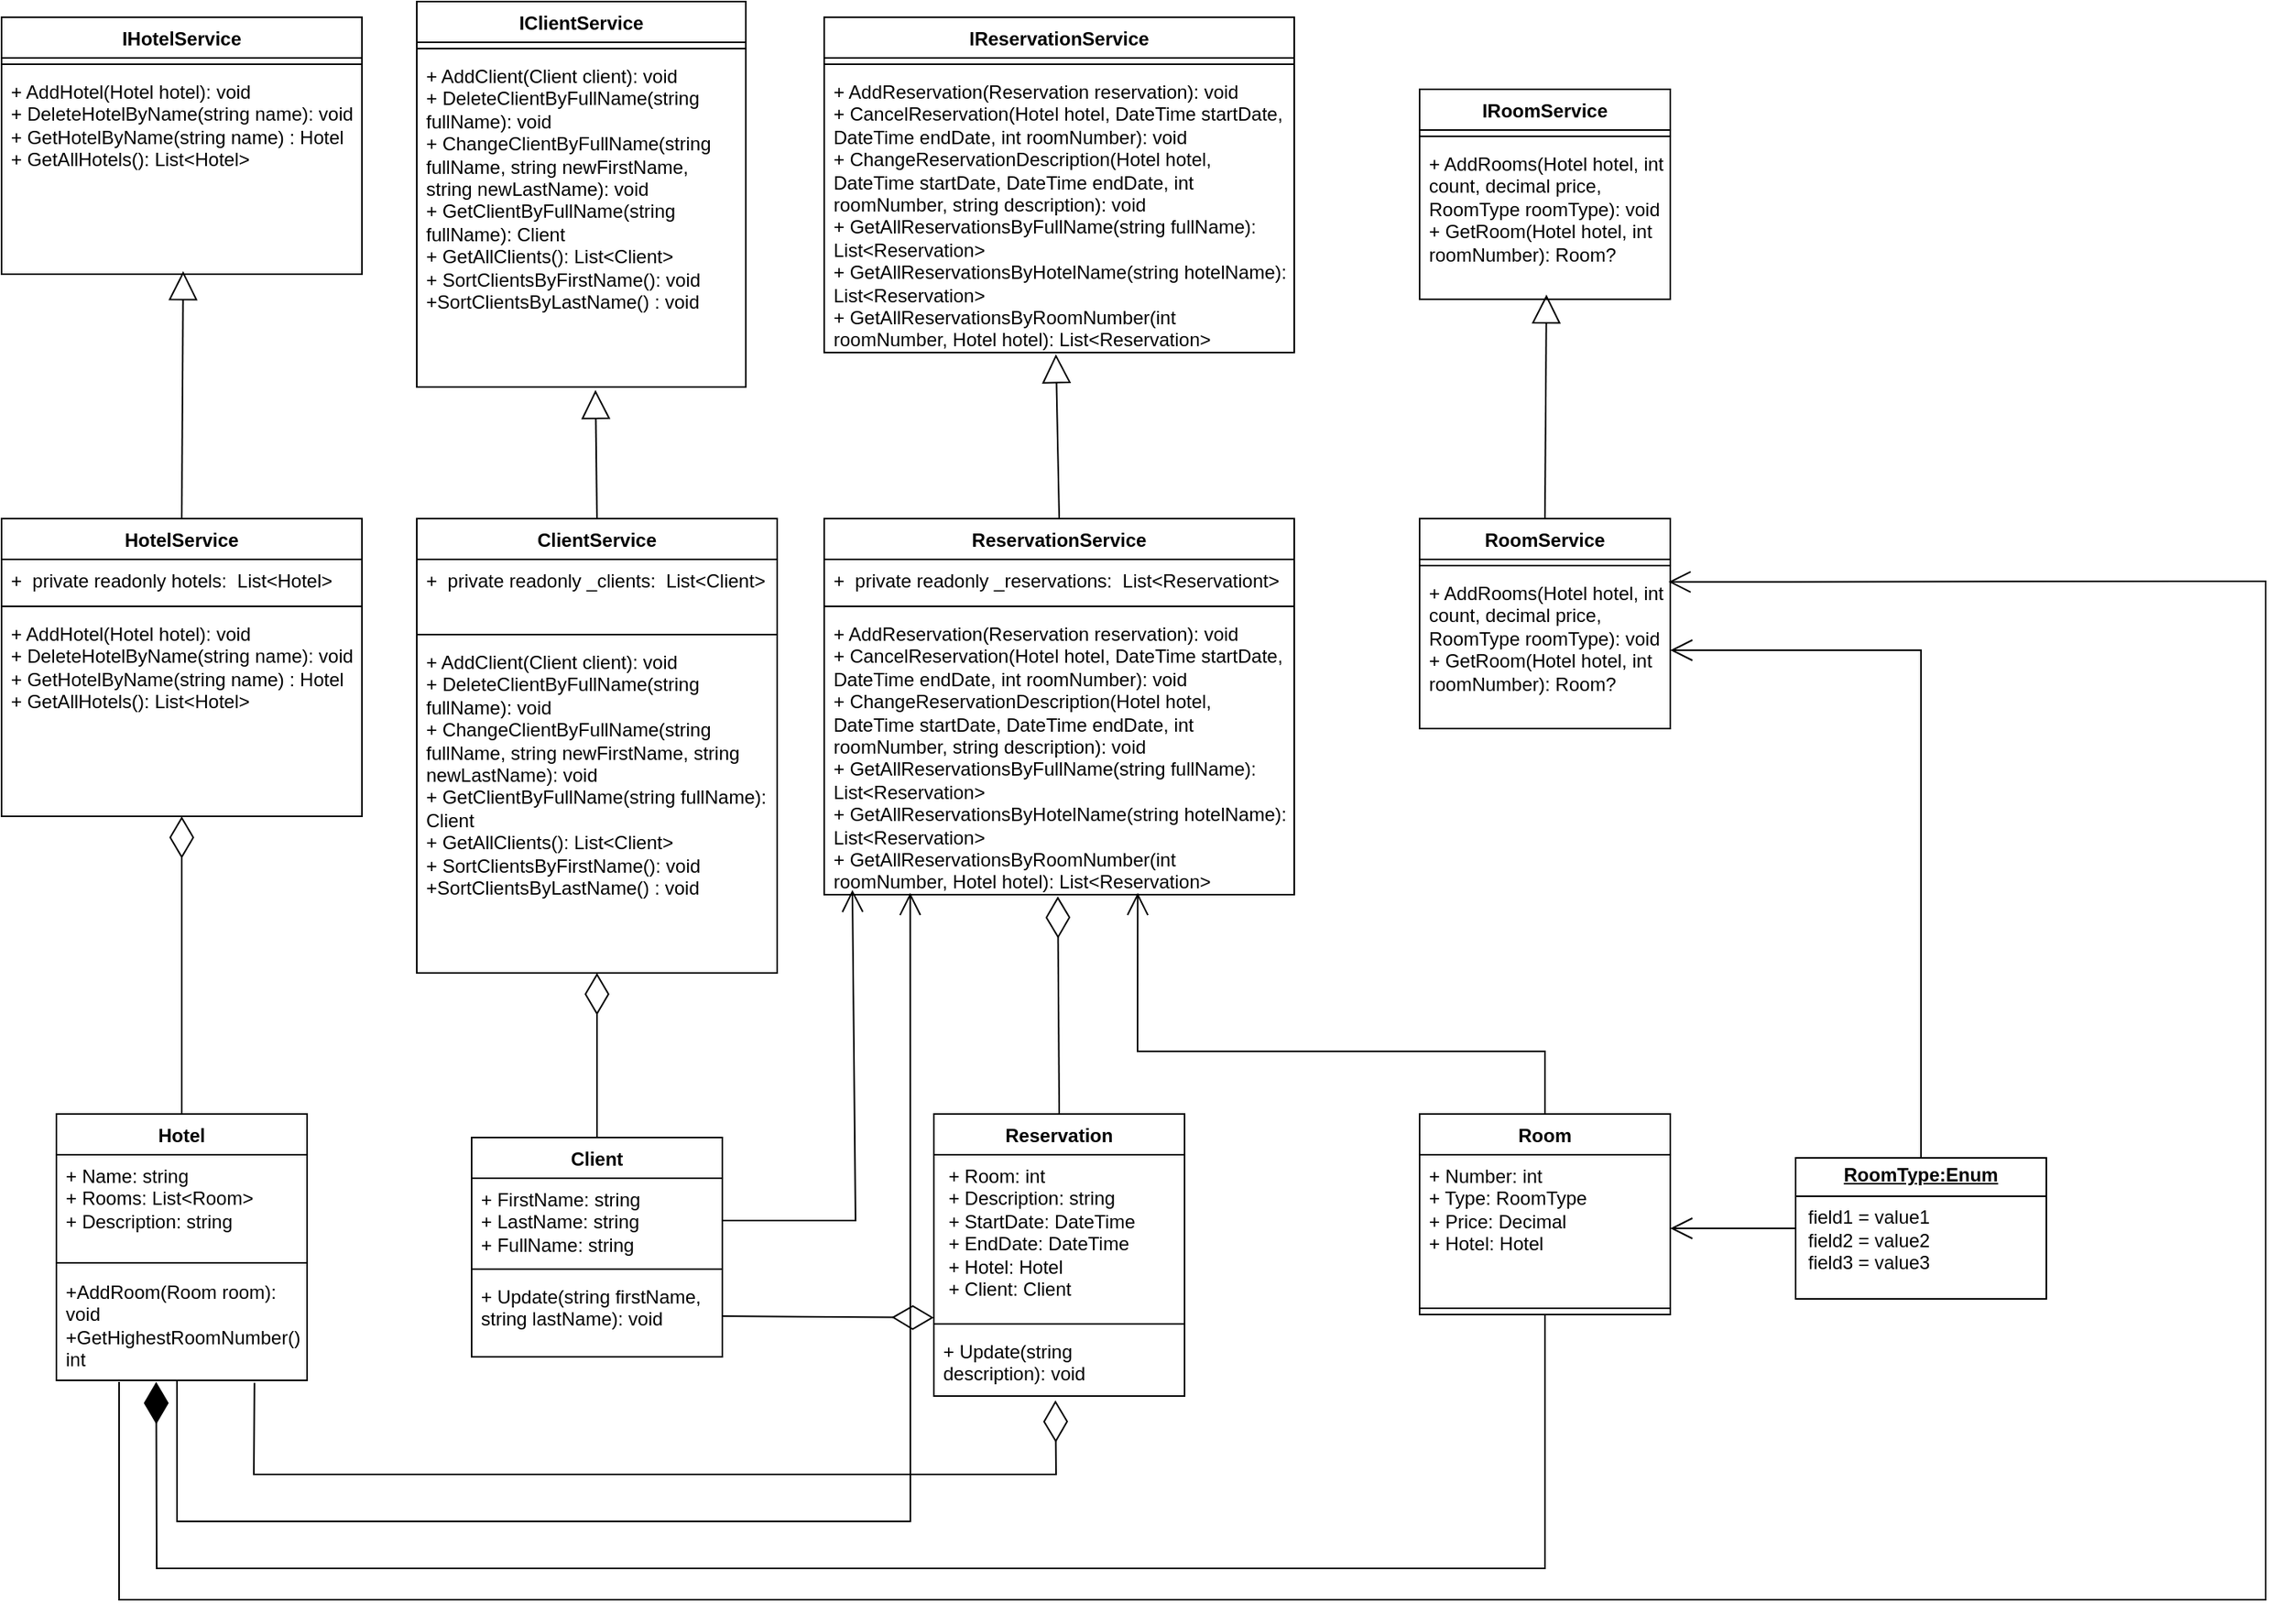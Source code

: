 <mxfile version="26.2.3">
  <diagram name="Сторінка-1" id="z4PwVYySTov29Nt4PK8j">
    <mxGraphModel dx="1053" dy="1885" grid="1" gridSize="10" guides="1" tooltips="1" connect="1" arrows="1" fold="1" page="1" pageScale="1" pageWidth="827" pageHeight="1169" math="0" shadow="0">
      <root>
        <mxCell id="0" />
        <mxCell id="1" parent="0" />
        <mxCell id="bwHcJ1Ja0ZGtsask7FgL-2" value="Client" style="swimlane;fontStyle=1;align=center;verticalAlign=top;childLayout=stackLayout;horizontal=1;startSize=26;horizontalStack=0;resizeParent=1;resizeParentMax=0;resizeLast=0;collapsible=1;marginBottom=0;whiteSpace=wrap;html=1;" vertex="1" parent="1">
          <mxGeometry x="335" y="355" width="160" height="140" as="geometry" />
        </mxCell>
        <mxCell id="bwHcJ1Ja0ZGtsask7FgL-3" value="+ FirstName: string&lt;div&gt;+ LastName: string&lt;/div&gt;&lt;div&gt;+ FullName: string&lt;/div&gt;" style="text;strokeColor=none;fillColor=none;align=left;verticalAlign=top;spacingLeft=4;spacingRight=4;overflow=hidden;rotatable=0;points=[[0,0.5],[1,0.5]];portConstraint=eastwest;whiteSpace=wrap;html=1;" vertex="1" parent="bwHcJ1Ja0ZGtsask7FgL-2">
          <mxGeometry y="26" width="160" height="54" as="geometry" />
        </mxCell>
        <mxCell id="bwHcJ1Ja0ZGtsask7FgL-4" value="" style="line;strokeWidth=1;fillColor=none;align=left;verticalAlign=middle;spacingTop=-1;spacingLeft=3;spacingRight=3;rotatable=0;labelPosition=right;points=[];portConstraint=eastwest;strokeColor=inherit;" vertex="1" parent="bwHcJ1Ja0ZGtsask7FgL-2">
          <mxGeometry y="80" width="160" height="8" as="geometry" />
        </mxCell>
        <mxCell id="bwHcJ1Ja0ZGtsask7FgL-5" value="+ Update(string firstName, string lastName): void" style="text;strokeColor=none;fillColor=none;align=left;verticalAlign=top;spacingLeft=4;spacingRight=4;overflow=hidden;rotatable=0;points=[[0,0.5],[1,0.5]];portConstraint=eastwest;whiteSpace=wrap;html=1;" vertex="1" parent="bwHcJ1Ja0ZGtsask7FgL-2">
          <mxGeometry y="88" width="160" height="52" as="geometry" />
        </mxCell>
        <mxCell id="bwHcJ1Ja0ZGtsask7FgL-6" value="Room" style="swimlane;fontStyle=1;align=center;verticalAlign=top;childLayout=stackLayout;horizontal=1;startSize=26;horizontalStack=0;resizeParent=1;resizeParentMax=0;resizeLast=0;collapsible=1;marginBottom=0;whiteSpace=wrap;html=1;" vertex="1" parent="1">
          <mxGeometry x="940" y="340" width="160" height="128" as="geometry" />
        </mxCell>
        <mxCell id="bwHcJ1Ja0ZGtsask7FgL-7" value="+&amp;nbsp;Number: int&lt;div&gt;+ Type: RoomType&lt;/div&gt;&lt;div&gt;+ Price: Decimal&lt;/div&gt;&lt;div&gt;+ Hotel: Hotel&lt;/div&gt;" style="text;strokeColor=none;fillColor=none;align=left;verticalAlign=top;spacingLeft=4;spacingRight=4;overflow=hidden;rotatable=0;points=[[0,0.5],[1,0.5]];portConstraint=eastwest;whiteSpace=wrap;html=1;" vertex="1" parent="bwHcJ1Ja0ZGtsask7FgL-6">
          <mxGeometry y="26" width="160" height="94" as="geometry" />
        </mxCell>
        <mxCell id="bwHcJ1Ja0ZGtsask7FgL-8" value="" style="line;strokeWidth=1;fillColor=none;align=left;verticalAlign=middle;spacingTop=-1;spacingLeft=3;spacingRight=3;rotatable=0;labelPosition=right;points=[];portConstraint=eastwest;strokeColor=inherit;" vertex="1" parent="bwHcJ1Ja0ZGtsask7FgL-6">
          <mxGeometry y="120" width="160" height="8" as="geometry" />
        </mxCell>
        <mxCell id="bwHcJ1Ja0ZGtsask7FgL-10" value="Hotel" style="swimlane;fontStyle=1;align=center;verticalAlign=top;childLayout=stackLayout;horizontal=1;startSize=26;horizontalStack=0;resizeParent=1;resizeParentMax=0;resizeLast=0;collapsible=1;marginBottom=0;whiteSpace=wrap;html=1;" vertex="1" parent="1">
          <mxGeometry x="70" y="340" width="160" height="170" as="geometry" />
        </mxCell>
        <mxCell id="bwHcJ1Ja0ZGtsask7FgL-11" value="+ Name: string&lt;div&gt;+ Rooms:&amp;nbsp;List&amp;lt;Room&amp;gt;&lt;/div&gt;&lt;div&gt;+ Description: string&lt;/div&gt;" style="text;strokeColor=none;fillColor=none;align=left;verticalAlign=top;spacingLeft=4;spacingRight=4;overflow=hidden;rotatable=0;points=[[0,0.5],[1,0.5]];portConstraint=eastwest;whiteSpace=wrap;html=1;" vertex="1" parent="bwHcJ1Ja0ZGtsask7FgL-10">
          <mxGeometry y="26" width="160" height="64" as="geometry" />
        </mxCell>
        <mxCell id="bwHcJ1Ja0ZGtsask7FgL-12" value="" style="line;strokeWidth=1;fillColor=none;align=left;verticalAlign=middle;spacingTop=-1;spacingLeft=3;spacingRight=3;rotatable=0;labelPosition=right;points=[];portConstraint=eastwest;strokeColor=inherit;" vertex="1" parent="bwHcJ1Ja0ZGtsask7FgL-10">
          <mxGeometry y="90" width="160" height="10" as="geometry" />
        </mxCell>
        <mxCell id="bwHcJ1Ja0ZGtsask7FgL-13" value="+AddRoom(Room room): void&lt;div&gt;+GetHighestRoomNumber(): int&lt;/div&gt;" style="text;strokeColor=none;fillColor=none;align=left;verticalAlign=top;spacingLeft=4;spacingRight=4;overflow=hidden;rotatable=0;points=[[0,0.5],[1,0.5]];portConstraint=eastwest;whiteSpace=wrap;html=1;" vertex="1" parent="bwHcJ1Ja0ZGtsask7FgL-10">
          <mxGeometry y="100" width="160" height="70" as="geometry" />
        </mxCell>
        <mxCell id="bwHcJ1Ja0ZGtsask7FgL-14" value="Reservation" style="swimlane;fontStyle=1;align=center;verticalAlign=top;childLayout=stackLayout;horizontal=1;startSize=26;horizontalStack=0;resizeParent=1;resizeParentMax=0;resizeLast=0;collapsible=1;marginBottom=0;whiteSpace=wrap;html=1;" vertex="1" parent="1">
          <mxGeometry x="630" y="340" width="160" height="180" as="geometry" />
        </mxCell>
        <mxCell id="bwHcJ1Ja0ZGtsask7FgL-15" value="&lt;div&gt;&amp;nbsp;+ Room: int&lt;/div&gt;&lt;div&gt;&amp;nbsp;+ Description: string&lt;/div&gt;&lt;div&gt;&lt;span style=&quot;background-color: transparent; color: light-dark(rgb(0, 0, 0), rgb(255, 255, 255));&quot;&gt;&amp;nbsp;+ StartDate: DateTime&lt;/span&gt;&lt;/div&gt;&lt;div&gt;&amp;nbsp;+ End&lt;span style=&quot;background-color: transparent; color: light-dark(rgb(0, 0, 0), rgb(255, 255, 255));&quot;&gt;Date: DateTime&lt;/span&gt;&lt;/div&gt;&lt;div&gt;&amp;nbsp;+ Hotel: Hotel&lt;/div&gt;&lt;div&gt;&amp;nbsp;+ Client: Client&amp;nbsp;&lt;/div&gt;" style="text;strokeColor=none;fillColor=none;align=left;verticalAlign=top;spacingLeft=4;spacingRight=4;overflow=hidden;rotatable=0;points=[[0,0.5],[1,0.5]];portConstraint=eastwest;whiteSpace=wrap;html=1;" vertex="1" parent="bwHcJ1Ja0ZGtsask7FgL-14">
          <mxGeometry y="26" width="160" height="104" as="geometry" />
        </mxCell>
        <mxCell id="bwHcJ1Ja0ZGtsask7FgL-16" value="" style="line;strokeWidth=1;fillColor=none;align=left;verticalAlign=middle;spacingTop=-1;spacingLeft=3;spacingRight=3;rotatable=0;labelPosition=right;points=[];portConstraint=eastwest;strokeColor=inherit;" vertex="1" parent="bwHcJ1Ja0ZGtsask7FgL-14">
          <mxGeometry y="130" width="160" height="8" as="geometry" />
        </mxCell>
        <mxCell id="bwHcJ1Ja0ZGtsask7FgL-17" value="+ Update(string description): void" style="text;strokeColor=none;fillColor=none;align=left;verticalAlign=top;spacingLeft=4;spacingRight=4;overflow=hidden;rotatable=0;points=[[0,0.5],[1,0.5]];portConstraint=eastwest;whiteSpace=wrap;html=1;" vertex="1" parent="bwHcJ1Ja0ZGtsask7FgL-14">
          <mxGeometry y="138" width="160" height="42" as="geometry" />
        </mxCell>
        <mxCell id="bwHcJ1Ja0ZGtsask7FgL-18" value="ClientService" style="swimlane;fontStyle=1;align=center;verticalAlign=top;childLayout=stackLayout;horizontal=1;startSize=26;horizontalStack=0;resizeParent=1;resizeParentMax=0;resizeLast=0;collapsible=1;marginBottom=0;whiteSpace=wrap;html=1;" vertex="1" parent="1">
          <mxGeometry x="300" y="-40" width="230" height="290" as="geometry" />
        </mxCell>
        <mxCell id="bwHcJ1Ja0ZGtsask7FgL-19" value="+&amp;nbsp;&amp;nbsp;private readonly _clients:&amp;nbsp;&amp;nbsp;List&amp;lt;Client&amp;gt;" style="text;strokeColor=none;fillColor=none;align=left;verticalAlign=top;spacingLeft=4;spacingRight=4;overflow=hidden;rotatable=0;points=[[0,0.5],[1,0.5]];portConstraint=eastwest;whiteSpace=wrap;html=1;" vertex="1" parent="bwHcJ1Ja0ZGtsask7FgL-18">
          <mxGeometry y="26" width="230" height="44" as="geometry" />
        </mxCell>
        <mxCell id="bwHcJ1Ja0ZGtsask7FgL-20" value="" style="line;strokeWidth=1;fillColor=none;align=left;verticalAlign=middle;spacingTop=-1;spacingLeft=3;spacingRight=3;rotatable=0;labelPosition=right;points=[];portConstraint=eastwest;strokeColor=inherit;" vertex="1" parent="bwHcJ1Ja0ZGtsask7FgL-18">
          <mxGeometry y="70" width="230" height="8" as="geometry" />
        </mxCell>
        <mxCell id="bwHcJ1Ja0ZGtsask7FgL-21" value="&lt;div&gt;+ AddClient(Client client): void&lt;/div&gt;&lt;div&gt;+ DeleteClientByFullName(string fullName): void&lt;/div&gt;&lt;div&gt;+ ChangeClientByFullName(string fullName, string newFirstName, string newLastName): void&lt;/div&gt;&lt;div&gt;+ GetClientByFullName(string fullName): Client&lt;/div&gt;&lt;div&gt;+ GetAllClients():&amp;nbsp;&lt;span style=&quot;background-color: transparent; color: light-dark(rgb(0, 0, 0), rgb(255, 255, 255));&quot;&gt;List&amp;lt;Client&amp;gt;&lt;/span&gt;&lt;/div&gt;&lt;div&gt;+ SortClientsByFirstName(): void&lt;/div&gt;&lt;div&gt;+SortClientsByLastName() : void&lt;/div&gt;" style="text;strokeColor=none;fillColor=none;align=left;verticalAlign=top;spacingLeft=4;spacingRight=4;overflow=hidden;rotatable=0;points=[[0,0.5],[1,0.5]];portConstraint=eastwest;whiteSpace=wrap;html=1;" vertex="1" parent="bwHcJ1Ja0ZGtsask7FgL-18">
          <mxGeometry y="78" width="230" height="212" as="geometry" />
        </mxCell>
        <mxCell id="bwHcJ1Ja0ZGtsask7FgL-22" value="RoomService" style="swimlane;fontStyle=1;align=center;verticalAlign=top;childLayout=stackLayout;horizontal=1;startSize=26;horizontalStack=0;resizeParent=1;resizeParentMax=0;resizeLast=0;collapsible=1;marginBottom=0;whiteSpace=wrap;html=1;" vertex="1" parent="1">
          <mxGeometry x="940" y="-40" width="160" height="134" as="geometry" />
        </mxCell>
        <mxCell id="bwHcJ1Ja0ZGtsask7FgL-24" value="" style="line;strokeWidth=1;fillColor=none;align=left;verticalAlign=middle;spacingTop=-1;spacingLeft=3;spacingRight=3;rotatable=0;labelPosition=right;points=[];portConstraint=eastwest;strokeColor=inherit;" vertex="1" parent="bwHcJ1Ja0ZGtsask7FgL-22">
          <mxGeometry y="26" width="160" height="8" as="geometry" />
        </mxCell>
        <mxCell id="bwHcJ1Ja0ZGtsask7FgL-25" value="&lt;span class=&quot;&quot;&gt;+ AddRooms(Hotel hotel, int count, decimal price, RoomType roomType): void&lt;br/&gt;&lt;/span&gt;&lt;span class=&quot;&quot;&gt;+ GetRoom(Hotel hotel, int roomNumber): Room?&lt;/span&gt;" style="text;strokeColor=none;fillColor=none;align=left;verticalAlign=top;spacingLeft=4;spacingRight=4;overflow=hidden;rotatable=0;points=[[0,0.5],[1,0.5]];portConstraint=eastwest;whiteSpace=wrap;html=1;" vertex="1" parent="bwHcJ1Ja0ZGtsask7FgL-22">
          <mxGeometry y="34" width="160" height="100" as="geometry" />
        </mxCell>
        <mxCell id="bwHcJ1Ja0ZGtsask7FgL-26" value="HotelService" style="swimlane;fontStyle=1;align=center;verticalAlign=top;childLayout=stackLayout;horizontal=1;startSize=26;horizontalStack=0;resizeParent=1;resizeParentMax=0;resizeLast=0;collapsible=1;marginBottom=0;whiteSpace=wrap;html=1;" vertex="1" parent="1">
          <mxGeometry x="35" y="-40" width="230" height="190" as="geometry" />
        </mxCell>
        <mxCell id="bwHcJ1Ja0ZGtsask7FgL-27" value="+&amp;nbsp;&amp;nbsp;private readonly hotels:&amp;nbsp;&amp;nbsp;List&amp;lt;Hotel&amp;gt;" style="text;strokeColor=none;fillColor=none;align=left;verticalAlign=top;spacingLeft=4;spacingRight=4;overflow=hidden;rotatable=0;points=[[0,0.5],[1,0.5]];portConstraint=eastwest;whiteSpace=wrap;html=1;" vertex="1" parent="bwHcJ1Ja0ZGtsask7FgL-26">
          <mxGeometry y="26" width="230" height="26" as="geometry" />
        </mxCell>
        <mxCell id="bwHcJ1Ja0ZGtsask7FgL-28" value="" style="line;strokeWidth=1;fillColor=none;align=left;verticalAlign=middle;spacingTop=-1;spacingLeft=3;spacingRight=3;rotatable=0;labelPosition=right;points=[];portConstraint=eastwest;strokeColor=inherit;" vertex="1" parent="bwHcJ1Ja0ZGtsask7FgL-26">
          <mxGeometry y="52" width="230" height="8" as="geometry" />
        </mxCell>
        <mxCell id="bwHcJ1Ja0ZGtsask7FgL-29" value="&lt;div&gt;+ AddHotel(Hotel hotel):&amp;nbsp;&lt;span style=&quot;background-color: transparent; color: light-dark(rgb(0, 0, 0), rgb(255, 255, 255));&quot;&gt;void&lt;/span&gt;&lt;/div&gt;&lt;div&gt;+ DeleteHotelByName(string name): void&lt;/div&gt;&lt;div&gt;&lt;span style=&quot;background-color: transparent; color: light-dark(rgb(0, 0, 0), rgb(255, 255, 255));&quot;&gt;+ GetHotelByName(string name) : Hotel&lt;/span&gt;&lt;/div&gt;&lt;div&gt;+ GetAllHotels():&amp;nbsp;&lt;span style=&quot;background-color: transparent; color: light-dark(rgb(0, 0, 0), rgb(255, 255, 255));&quot;&gt;List&amp;lt;Hotel&amp;gt;&lt;/span&gt;&lt;/div&gt;" style="text;strokeColor=none;fillColor=none;align=left;verticalAlign=top;spacingLeft=4;spacingRight=4;overflow=hidden;rotatable=0;points=[[0,0.5],[1,0.5]];portConstraint=eastwest;whiteSpace=wrap;html=1;" vertex="1" parent="bwHcJ1Ja0ZGtsask7FgL-26">
          <mxGeometry y="60" width="230" height="130" as="geometry" />
        </mxCell>
        <mxCell id="bwHcJ1Ja0ZGtsask7FgL-30" value="ReservationService" style="swimlane;fontStyle=1;align=center;verticalAlign=top;childLayout=stackLayout;horizontal=1;startSize=26;horizontalStack=0;resizeParent=1;resizeParentMax=0;resizeLast=0;collapsible=1;marginBottom=0;whiteSpace=wrap;html=1;" vertex="1" parent="1">
          <mxGeometry x="560" y="-40" width="300" height="240" as="geometry" />
        </mxCell>
        <mxCell id="bwHcJ1Ja0ZGtsask7FgL-31" value="+&amp;nbsp;&amp;nbsp;private readonly _reservations:&amp;nbsp;&amp;nbsp;List&amp;lt;Reservationt&amp;gt;" style="text;strokeColor=none;fillColor=none;align=left;verticalAlign=top;spacingLeft=4;spacingRight=4;overflow=hidden;rotatable=0;points=[[0,0.5],[1,0.5]];portConstraint=eastwest;whiteSpace=wrap;html=1;" vertex="1" parent="bwHcJ1Ja0ZGtsask7FgL-30">
          <mxGeometry y="26" width="300" height="26" as="geometry" />
        </mxCell>
        <mxCell id="bwHcJ1Ja0ZGtsask7FgL-32" value="" style="line;strokeWidth=1;fillColor=none;align=left;verticalAlign=middle;spacingTop=-1;spacingLeft=3;spacingRight=3;rotatable=0;labelPosition=right;points=[];portConstraint=eastwest;strokeColor=inherit;" vertex="1" parent="bwHcJ1Ja0ZGtsask7FgL-30">
          <mxGeometry y="52" width="300" height="8" as="geometry" />
        </mxCell>
        <mxCell id="bwHcJ1Ja0ZGtsask7FgL-33" value="&lt;div&gt;+ AddReservation(Reservation reservation): void&lt;/div&gt;&lt;div&gt;+ CancelReservation(Hotel hotel, DateTime startDate, DateTime endDate, int roomNumber): void&lt;/div&gt;&lt;div&gt;+ ChangeReservationDescription(Hotel hotel, DateTime startDate, DateTime endDate, int roomNumber, string description): void&lt;/div&gt;&lt;div&gt;+ GetAllReservationsByFullName(string fullName): List&amp;lt;Reservation&amp;gt;&lt;/div&gt;&lt;div&gt;+ GetAllReservationsByHotelName(string hotelName): List&amp;lt;Reservation&amp;gt;&lt;/div&gt;&lt;div&gt;+ GetAllReservationsByRoomNumber(int roomNumber, Hotel hotel): List&amp;lt;Reservation&amp;gt;&lt;/div&gt;" style="text;strokeColor=none;fillColor=none;align=left;verticalAlign=top;spacingLeft=4;spacingRight=4;overflow=hidden;rotatable=0;points=[[0,0.5],[1,0.5]];portConstraint=eastwest;whiteSpace=wrap;html=1;" vertex="1" parent="bwHcJ1Ja0ZGtsask7FgL-30">
          <mxGeometry y="60" width="300" height="180" as="geometry" />
        </mxCell>
        <mxCell id="bwHcJ1Ja0ZGtsask7FgL-34" value="IClientService" style="swimlane;fontStyle=1;align=center;verticalAlign=top;childLayout=stackLayout;horizontal=1;startSize=26;horizontalStack=0;resizeParent=1;resizeParentMax=0;resizeLast=0;collapsible=1;marginBottom=0;whiteSpace=wrap;html=1;" vertex="1" parent="1">
          <mxGeometry x="300" y="-370" width="210" height="246" as="geometry" />
        </mxCell>
        <mxCell id="bwHcJ1Ja0ZGtsask7FgL-36" value="" style="line;strokeWidth=1;fillColor=none;align=left;verticalAlign=middle;spacingTop=-1;spacingLeft=3;spacingRight=3;rotatable=0;labelPosition=right;points=[];portConstraint=eastwest;strokeColor=inherit;" vertex="1" parent="bwHcJ1Ja0ZGtsask7FgL-34">
          <mxGeometry y="26" width="210" height="8" as="geometry" />
        </mxCell>
        <mxCell id="bwHcJ1Ja0ZGtsask7FgL-37" value="&lt;div&gt;+ AddClient(Client client): void&lt;/div&gt;&lt;div&gt;+ DeleteClientByFullName(string fullName): void&lt;/div&gt;&lt;div&gt;+ ChangeClientByFullName(string fullName, string newFirstName, string newLastName): void&lt;/div&gt;&lt;div&gt;+ GetClientByFullName(string fullName): Client&lt;/div&gt;&lt;div&gt;+ GetAllClients():&amp;nbsp;&lt;span style=&quot;background-color: transparent; color: light-dark(rgb(0, 0, 0), rgb(255, 255, 255));&quot;&gt;List&amp;lt;Client&amp;gt;&lt;/span&gt;&lt;/div&gt;&lt;div&gt;+ SortClientsByFirstName(): void&lt;/div&gt;&lt;div&gt;+SortClientsByLastName() : void&lt;/div&gt;" style="text;strokeColor=none;fillColor=none;align=left;verticalAlign=top;spacingLeft=4;spacingRight=4;overflow=hidden;rotatable=0;points=[[0,0.5],[1,0.5]];portConstraint=eastwest;whiteSpace=wrap;html=1;" vertex="1" parent="bwHcJ1Ja0ZGtsask7FgL-34">
          <mxGeometry y="34" width="210" height="212" as="geometry" />
        </mxCell>
        <mxCell id="bwHcJ1Ja0ZGtsask7FgL-38" value="IHotelService" style="swimlane;fontStyle=1;align=center;verticalAlign=top;childLayout=stackLayout;horizontal=1;startSize=26;horizontalStack=0;resizeParent=1;resizeParentMax=0;resizeLast=0;collapsible=1;marginBottom=0;whiteSpace=wrap;html=1;" vertex="1" parent="1">
          <mxGeometry x="35" y="-360" width="230" height="164" as="geometry" />
        </mxCell>
        <mxCell id="bwHcJ1Ja0ZGtsask7FgL-40" value="" style="line;strokeWidth=1;fillColor=none;align=left;verticalAlign=middle;spacingTop=-1;spacingLeft=3;spacingRight=3;rotatable=0;labelPosition=right;points=[];portConstraint=eastwest;strokeColor=inherit;" vertex="1" parent="bwHcJ1Ja0ZGtsask7FgL-38">
          <mxGeometry y="26" width="230" height="8" as="geometry" />
        </mxCell>
        <mxCell id="bwHcJ1Ja0ZGtsask7FgL-41" value="&lt;div&gt;+ AddHotel(Hotel hotel):&amp;nbsp;&lt;span style=&quot;background-color: transparent; color: light-dark(rgb(0, 0, 0), rgb(255, 255, 255));&quot;&gt;void&lt;/span&gt;&lt;/div&gt;&lt;div&gt;+ DeleteHotelByName(string name): void&lt;/div&gt;&lt;div&gt;&lt;span style=&quot;background-color: transparent; color: light-dark(rgb(0, 0, 0), rgb(255, 255, 255));&quot;&gt;+ GetHotelByName(string name) : Hotel&lt;/span&gt;&lt;/div&gt;&lt;div&gt;+ GetAllHotels():&amp;nbsp;&lt;span style=&quot;background-color: transparent; color: light-dark(rgb(0, 0, 0), rgb(255, 255, 255));&quot;&gt;List&amp;lt;Hotel&amp;gt;&lt;/span&gt;&lt;/div&gt;" style="text;strokeColor=none;fillColor=none;align=left;verticalAlign=top;spacingLeft=4;spacingRight=4;overflow=hidden;rotatable=0;points=[[0,0.5],[1,0.5]];portConstraint=eastwest;whiteSpace=wrap;html=1;" vertex="1" parent="bwHcJ1Ja0ZGtsask7FgL-38">
          <mxGeometry y="34" width="230" height="130" as="geometry" />
        </mxCell>
        <mxCell id="bwHcJ1Ja0ZGtsask7FgL-42" value="IReservationService" style="swimlane;fontStyle=1;align=center;verticalAlign=top;childLayout=stackLayout;horizontal=1;startSize=26;horizontalStack=0;resizeParent=1;resizeParentMax=0;resizeLast=0;collapsible=1;marginBottom=0;whiteSpace=wrap;html=1;" vertex="1" parent="1">
          <mxGeometry x="560" y="-360" width="300" height="214" as="geometry" />
        </mxCell>
        <mxCell id="bwHcJ1Ja0ZGtsask7FgL-44" value="" style="line;strokeWidth=1;fillColor=none;align=left;verticalAlign=middle;spacingTop=-1;spacingLeft=3;spacingRight=3;rotatable=0;labelPosition=right;points=[];portConstraint=eastwest;strokeColor=inherit;" vertex="1" parent="bwHcJ1Ja0ZGtsask7FgL-42">
          <mxGeometry y="26" width="300" height="8" as="geometry" />
        </mxCell>
        <mxCell id="bwHcJ1Ja0ZGtsask7FgL-45" value="&lt;div&gt;+ AddReservation(Reservation reservation): void&lt;/div&gt;&lt;div&gt;+ CancelReservation(Hotel hotel, DateTime startDate, DateTime endDate, int roomNumber): void&lt;/div&gt;&lt;div&gt;+ ChangeReservationDescription(Hotel hotel, DateTime startDate, DateTime endDate, int roomNumber, string description): void&lt;/div&gt;&lt;div&gt;+ GetAllReservationsByFullName(string fullName): List&amp;lt;Reservation&amp;gt;&lt;/div&gt;&lt;div&gt;+ GetAllReservationsByHotelName(string hotelName): List&amp;lt;Reservation&amp;gt;&lt;/div&gt;&lt;div&gt;+ GetAllReservationsByRoomNumber(int roomNumber, Hotel hotel): List&amp;lt;Reservation&amp;gt;&lt;/div&gt;" style="text;strokeColor=none;fillColor=none;align=left;verticalAlign=top;spacingLeft=4;spacingRight=4;overflow=hidden;rotatable=0;points=[[0,0.5],[1,0.5]];portConstraint=eastwest;whiteSpace=wrap;html=1;" vertex="1" parent="bwHcJ1Ja0ZGtsask7FgL-42">
          <mxGeometry y="34" width="300" height="180" as="geometry" />
        </mxCell>
        <mxCell id="bwHcJ1Ja0ZGtsask7FgL-46" value="IRoomService" style="swimlane;fontStyle=1;align=center;verticalAlign=top;childLayout=stackLayout;horizontal=1;startSize=26;horizontalStack=0;resizeParent=1;resizeParentMax=0;resizeLast=0;collapsible=1;marginBottom=0;whiteSpace=wrap;html=1;" vertex="1" parent="1">
          <mxGeometry x="940" y="-314" width="160" height="134" as="geometry" />
        </mxCell>
        <mxCell id="bwHcJ1Ja0ZGtsask7FgL-47" value="" style="line;strokeWidth=1;fillColor=none;align=left;verticalAlign=middle;spacingTop=-1;spacingLeft=3;spacingRight=3;rotatable=0;labelPosition=right;points=[];portConstraint=eastwest;strokeColor=inherit;" vertex="1" parent="bwHcJ1Ja0ZGtsask7FgL-46">
          <mxGeometry y="26" width="160" height="8" as="geometry" />
        </mxCell>
        <mxCell id="bwHcJ1Ja0ZGtsask7FgL-48" value="&lt;span class=&quot;&quot;&gt;+ AddRooms(Hotel hotel, int count, decimal price, RoomType roomType): void&lt;br/&gt;&lt;/span&gt;&lt;span class=&quot;&quot;&gt;+ GetRoom(Hotel hotel, int roomNumber): Room?&lt;/span&gt;" style="text;strokeColor=none;fillColor=none;align=left;verticalAlign=top;spacingLeft=4;spacingRight=4;overflow=hidden;rotatable=0;points=[[0,0.5],[1,0.5]];portConstraint=eastwest;whiteSpace=wrap;html=1;" vertex="1" parent="bwHcJ1Ja0ZGtsask7FgL-46">
          <mxGeometry y="34" width="160" height="100" as="geometry" />
        </mxCell>
        <mxCell id="bwHcJ1Ja0ZGtsask7FgL-49" value="&lt;p style=&quot;margin:0px;margin-top:4px;text-align:center;text-decoration:underline;&quot;&gt;&lt;b&gt;RoomType:Enum&lt;/b&gt;&lt;/p&gt;&lt;hr size=&quot;1&quot; style=&quot;border-style:solid;&quot;&gt;&lt;p style=&quot;margin:0px;margin-left:8px;&quot;&gt;field1 = value1&lt;br&gt;field2 = value2&lt;br&gt;field3 = value3&lt;/p&gt;" style="verticalAlign=top;align=left;overflow=fill;html=1;whiteSpace=wrap;" vertex="1" parent="1">
          <mxGeometry x="1180" y="368" width="160" height="90" as="geometry" />
        </mxCell>
        <mxCell id="bwHcJ1Ja0ZGtsask7FgL-50" value="" style="endArrow=open;endFill=1;endSize=12;html=1;rounded=0;exitX=0;exitY=0.5;exitDx=0;exitDy=0;entryX=1;entryY=0.5;entryDx=0;entryDy=0;" edge="1" parent="1" source="bwHcJ1Ja0ZGtsask7FgL-49" target="bwHcJ1Ja0ZGtsask7FgL-7">
          <mxGeometry width="160" relative="1" as="geometry">
            <mxPoint x="1081" y="490" as="sourcePoint" />
            <mxPoint x="1241" y="490" as="targetPoint" />
          </mxGeometry>
        </mxCell>
        <mxCell id="bwHcJ1Ja0ZGtsask7FgL-51" value="" style="endArrow=diamondThin;endFill=0;endSize=24;html=1;rounded=0;exitX=0.5;exitY=0;exitDx=0;exitDy=0;" edge="1" parent="1" source="bwHcJ1Ja0ZGtsask7FgL-10" target="bwHcJ1Ja0ZGtsask7FgL-29">
          <mxGeometry width="160" relative="1" as="geometry">
            <mxPoint x="280" y="110" as="sourcePoint" />
            <mxPoint x="440" y="110" as="targetPoint" />
          </mxGeometry>
        </mxCell>
        <mxCell id="bwHcJ1Ja0ZGtsask7FgL-52" value="" style="endArrow=diamondThin;endFill=0;endSize=24;html=1;rounded=0;exitX=0.5;exitY=0;exitDx=0;exitDy=0;" edge="1" parent="1" source="bwHcJ1Ja0ZGtsask7FgL-2" target="bwHcJ1Ja0ZGtsask7FgL-21">
          <mxGeometry width="160" relative="1" as="geometry">
            <mxPoint x="160" y="350" as="sourcePoint" />
            <mxPoint x="160" y="160" as="targetPoint" />
          </mxGeometry>
        </mxCell>
        <mxCell id="bwHcJ1Ja0ZGtsask7FgL-53" value="" style="endArrow=diamondThin;endFill=0;endSize=24;html=1;rounded=0;exitX=0.5;exitY=0;exitDx=0;exitDy=0;entryX=0.497;entryY=1.006;entryDx=0;entryDy=0;entryPerimeter=0;" edge="1" parent="1" source="bwHcJ1Ja0ZGtsask7FgL-14" target="bwHcJ1Ja0ZGtsask7FgL-33">
          <mxGeometry width="160" relative="1" as="geometry">
            <mxPoint x="425" y="365" as="sourcePoint" />
            <mxPoint x="425" y="260" as="targetPoint" />
          </mxGeometry>
        </mxCell>
        <mxCell id="bwHcJ1Ja0ZGtsask7FgL-54" value="" style="endArrow=block;endSize=16;endFill=0;html=1;rounded=0;exitX=0.5;exitY=0;exitDx=0;exitDy=0;entryX=0.504;entryY=0.985;entryDx=0;entryDy=0;entryPerimeter=0;" edge="1" parent="1" source="bwHcJ1Ja0ZGtsask7FgL-26" target="bwHcJ1Ja0ZGtsask7FgL-41">
          <mxGeometry width="160" relative="1" as="geometry">
            <mxPoint x="140" y="-100" as="sourcePoint" />
            <mxPoint x="300" y="-100" as="targetPoint" />
          </mxGeometry>
        </mxCell>
        <mxCell id="bwHcJ1Ja0ZGtsask7FgL-55" value="" style="endArrow=block;endSize=16;endFill=0;html=1;rounded=0;exitX=0.5;exitY=0;exitDx=0;exitDy=0;entryX=0.543;entryY=1.009;entryDx=0;entryDy=0;entryPerimeter=0;" edge="1" parent="1" source="bwHcJ1Ja0ZGtsask7FgL-18" target="bwHcJ1Ja0ZGtsask7FgL-37">
          <mxGeometry width="160" relative="1" as="geometry">
            <mxPoint x="160" y="-30" as="sourcePoint" />
            <mxPoint x="161" y="-188" as="targetPoint" />
          </mxGeometry>
        </mxCell>
        <mxCell id="bwHcJ1Ja0ZGtsask7FgL-56" value="" style="endArrow=block;endSize=16;endFill=0;html=1;rounded=0;exitX=0.5;exitY=0;exitDx=0;exitDy=0;entryX=0.493;entryY=1.006;entryDx=0;entryDy=0;entryPerimeter=0;" edge="1" parent="1" source="bwHcJ1Ja0ZGtsask7FgL-30" target="bwHcJ1Ja0ZGtsask7FgL-45">
          <mxGeometry width="160" relative="1" as="geometry">
            <mxPoint x="425" y="-30" as="sourcePoint" />
            <mxPoint x="424" y="-112" as="targetPoint" />
          </mxGeometry>
        </mxCell>
        <mxCell id="bwHcJ1Ja0ZGtsask7FgL-57" value="" style="endArrow=block;endSize=16;endFill=0;html=1;rounded=0;exitX=0.5;exitY=0;exitDx=0;exitDy=0;entryX=0.506;entryY=0.97;entryDx=0;entryDy=0;entryPerimeter=0;" edge="1" parent="1" source="bwHcJ1Ja0ZGtsask7FgL-22" target="bwHcJ1Ja0ZGtsask7FgL-48">
          <mxGeometry width="160" relative="1" as="geometry">
            <mxPoint x="720" y="-30" as="sourcePoint" />
            <mxPoint x="718" y="-135" as="targetPoint" />
          </mxGeometry>
        </mxCell>
        <mxCell id="bwHcJ1Ja0ZGtsask7FgL-58" value="" style="endArrow=open;endFill=1;endSize=12;html=1;rounded=0;exitX=0.5;exitY=0;exitDx=0;exitDy=0;entryX=0.667;entryY=0.994;entryDx=0;entryDy=0;entryPerimeter=0;" edge="1" parent="1" source="bwHcJ1Ja0ZGtsask7FgL-6" target="bwHcJ1Ja0ZGtsask7FgL-33">
          <mxGeometry width="160" relative="1" as="geometry">
            <mxPoint x="880" y="300" as="sourcePoint" />
            <mxPoint x="760" y="300" as="targetPoint" />
            <Array as="points">
              <mxPoint x="1020" y="300" />
              <mxPoint x="760" y="300" />
            </Array>
          </mxGeometry>
        </mxCell>
        <mxCell id="bwHcJ1Ja0ZGtsask7FgL-59" value="" style="text;whiteSpace=wrap;html=1;" vertex="1" parent="1">
          <mxGeometry x="410" y="320" width="60" height="50" as="geometry" />
        </mxCell>
        <mxCell id="bwHcJ1Ja0ZGtsask7FgL-60" value="" style="endArrow=open;endFill=1;endSize=12;html=1;rounded=0;exitX=1;exitY=0.5;exitDx=0;exitDy=0;entryX=0.06;entryY=0.983;entryDx=0;entryDy=0;entryPerimeter=0;" edge="1" parent="1" source="bwHcJ1Ja0ZGtsask7FgL-3" target="bwHcJ1Ja0ZGtsask7FgL-33">
          <mxGeometry width="160" relative="1" as="geometry">
            <mxPoint x="660" y="280" as="sourcePoint" />
            <mxPoint x="580" y="280" as="targetPoint" />
            <Array as="points">
              <mxPoint x="580" y="408" />
            </Array>
          </mxGeometry>
        </mxCell>
        <mxCell id="bwHcJ1Ja0ZGtsask7FgL-61" value="" style="endArrow=open;endFill=1;endSize=12;html=1;rounded=0;exitX=0.481;exitY=1;exitDx=0;exitDy=0;exitPerimeter=0;entryX=0.183;entryY=0.994;entryDx=0;entryDy=0;entryPerimeter=0;" edge="1" parent="1" source="bwHcJ1Ja0ZGtsask7FgL-13" target="bwHcJ1Ja0ZGtsask7FgL-33">
          <mxGeometry width="160" relative="1" as="geometry">
            <mxPoint x="430" y="320" as="sourcePoint" />
            <mxPoint x="610" y="240" as="targetPoint" />
            <Array as="points">
              <mxPoint x="147" y="600" />
              <mxPoint x="615" y="600" />
            </Array>
          </mxGeometry>
        </mxCell>
        <mxCell id="bwHcJ1Ja0ZGtsask7FgL-62" value="" style="endArrow=open;endFill=1;endSize=12;html=1;rounded=0;exitX=0.5;exitY=0;exitDx=0;exitDy=0;entryX=1;entryY=0.5;entryDx=0;entryDy=0;" edge="1" parent="1" source="bwHcJ1Ja0ZGtsask7FgL-49" target="bwHcJ1Ja0ZGtsask7FgL-25">
          <mxGeometry width="160" relative="1" as="geometry">
            <mxPoint x="1190" y="423" as="sourcePoint" />
            <mxPoint x="1260" y="30" as="targetPoint" />
            <Array as="points">
              <mxPoint x="1260" y="44" />
            </Array>
          </mxGeometry>
        </mxCell>
        <mxCell id="bwHcJ1Ja0ZGtsask7FgL-64" value="" style="endArrow=open;endFill=1;endSize=12;html=1;rounded=0;exitX=0.481;exitY=1;exitDx=0;exitDy=0;exitPerimeter=0;entryX=0.993;entryY=0.064;entryDx=0;entryDy=0;entryPerimeter=0;" edge="1" parent="1" target="bwHcJ1Ja0ZGtsask7FgL-25">
          <mxGeometry width="160" relative="1" as="geometry">
            <mxPoint x="110" y="511" as="sourcePoint" />
            <mxPoint x="1410" y="-70" as="targetPoint" />
            <Array as="points">
              <mxPoint x="110" y="650" />
              <mxPoint x="1480" y="650" />
              <mxPoint x="1480" />
            </Array>
          </mxGeometry>
        </mxCell>
        <mxCell id="bwHcJ1Ja0ZGtsask7FgL-65" value="" style="endArrow=diamondThin;endFill=1;endSize=24;html=1;rounded=0;exitX=0.5;exitY=1;exitDx=0;exitDy=0;entryX=0.398;entryY=1.014;entryDx=0;entryDy=0;entryPerimeter=0;" edge="1" parent="1" source="bwHcJ1Ja0ZGtsask7FgL-6" target="bwHcJ1Ja0ZGtsask7FgL-13">
          <mxGeometry width="160" relative="1" as="geometry">
            <mxPoint x="510" y="460" as="sourcePoint" />
            <mxPoint x="130" y="620" as="targetPoint" />
            <Array as="points">
              <mxPoint x="1020" y="630" />
              <mxPoint x="134" y="630" />
            </Array>
          </mxGeometry>
        </mxCell>
        <mxCell id="bwHcJ1Ja0ZGtsask7FgL-66" value="" style="endArrow=diamondThin;endFill=0;endSize=24;html=1;rounded=0;exitX=1;exitY=0.5;exitDx=0;exitDy=0;" edge="1" parent="1" source="bwHcJ1Ja0ZGtsask7FgL-5">
          <mxGeometry width="160" relative="1" as="geometry">
            <mxPoint x="425" y="365" as="sourcePoint" />
            <mxPoint x="630" y="470" as="targetPoint" />
          </mxGeometry>
        </mxCell>
        <mxCell id="bwHcJ1Ja0ZGtsask7FgL-67" value="" style="endArrow=diamondThin;endFill=0;endSize=24;html=1;rounded=0;exitX=0.79;exitY=1.024;exitDx=0;exitDy=0;exitPerimeter=0;entryX=0.485;entryY=1.066;entryDx=0;entryDy=0;entryPerimeter=0;" edge="1" parent="1" source="bwHcJ1Ja0ZGtsask7FgL-13" target="bwHcJ1Ja0ZGtsask7FgL-17">
          <mxGeometry width="160" relative="1" as="geometry">
            <mxPoint x="505" y="479" as="sourcePoint" />
            <mxPoint x="760" y="570" as="targetPoint" />
            <Array as="points">
              <mxPoint x="196" y="570" />
              <mxPoint x="708" y="570" />
            </Array>
          </mxGeometry>
        </mxCell>
      </root>
    </mxGraphModel>
  </diagram>
</mxfile>
